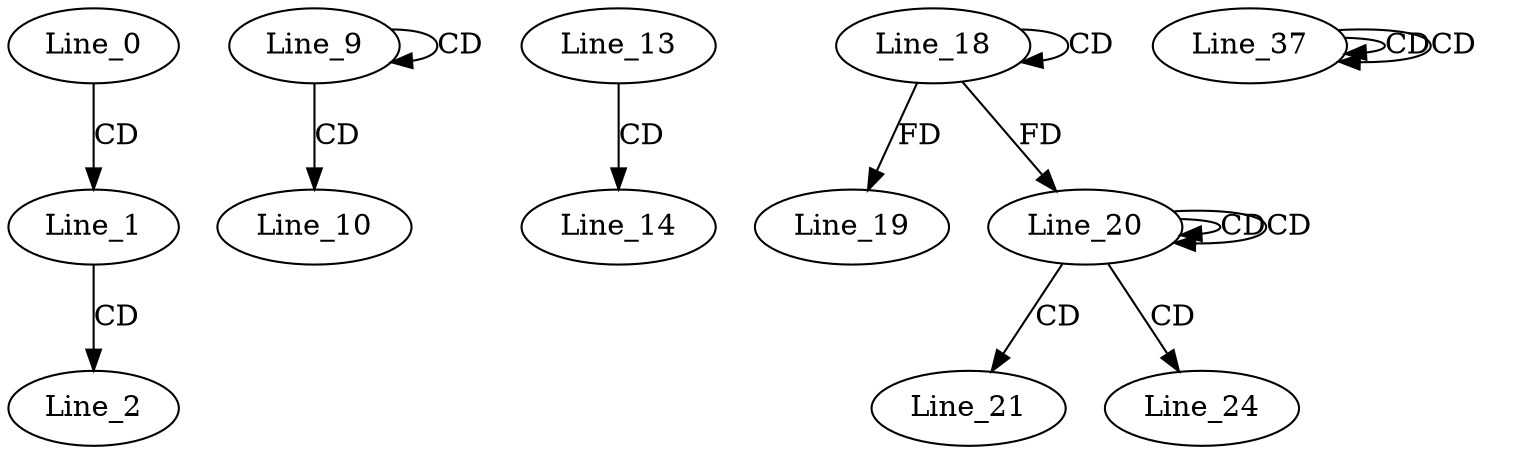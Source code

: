 digraph G {
  Line_0;
  Line_1;
  Line_2;
  Line_9;
  Line_9;
  Line_10;
  Line_13;
  Line_14;
  Line_18;
  Line_18;
  Line_19;
  Line_20;
  Line_20;
  Line_20;
  Line_20;
  Line_21;
  Line_24;
  Line_37;
  Line_37;
  Line_37;
  Line_0 -> Line_1 [ label="CD" ];
  Line_1 -> Line_2 [ label="CD" ];
  Line_9 -> Line_9 [ label="CD" ];
  Line_9 -> Line_10 [ label="CD" ];
  Line_13 -> Line_14 [ label="CD" ];
  Line_18 -> Line_18 [ label="CD" ];
  Line_18 -> Line_19 [ label="FD" ];
  Line_20 -> Line_20 [ label="CD" ];
  Line_20 -> Line_20 [ label="CD" ];
  Line_18 -> Line_20 [ label="FD" ];
  Line_20 -> Line_21 [ label="CD" ];
  Line_20 -> Line_24 [ label="CD" ];
  Line_37 -> Line_37 [ label="CD" ];
  Line_37 -> Line_37 [ label="CD" ];
}
